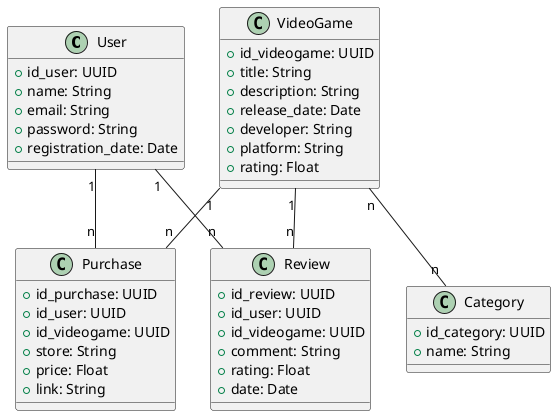 @startuml
class User {
  + id_user: UUID
  + name: String
  + email: String
  + password: String
  + registration_date: Date
}

class VideoGame {
  + id_videogame: UUID
  + title: String
  + description: String
  + release_date: Date
  + developer: String
  + platform: String
  + rating: Float
}

class Category {
  + id_category: UUID
  + name: String
}

class Review {
  + id_review: UUID
  + id_user: UUID
  + id_videogame: UUID
  + comment: String
  + rating: Float
  + date: Date
}

class Purchase {
  + id_purchase: UUID
  + id_user: UUID
  + id_videogame: UUID
  + store: String
  + price: Float
  + link: String
}

User "1" -- "n" Review
User "1" -- "n" Purchase
VideoGame "1" -- "n" Review
VideoGame "n" -- "n" Category
VideoGame "1" -- "n" Purchase
@enduml
